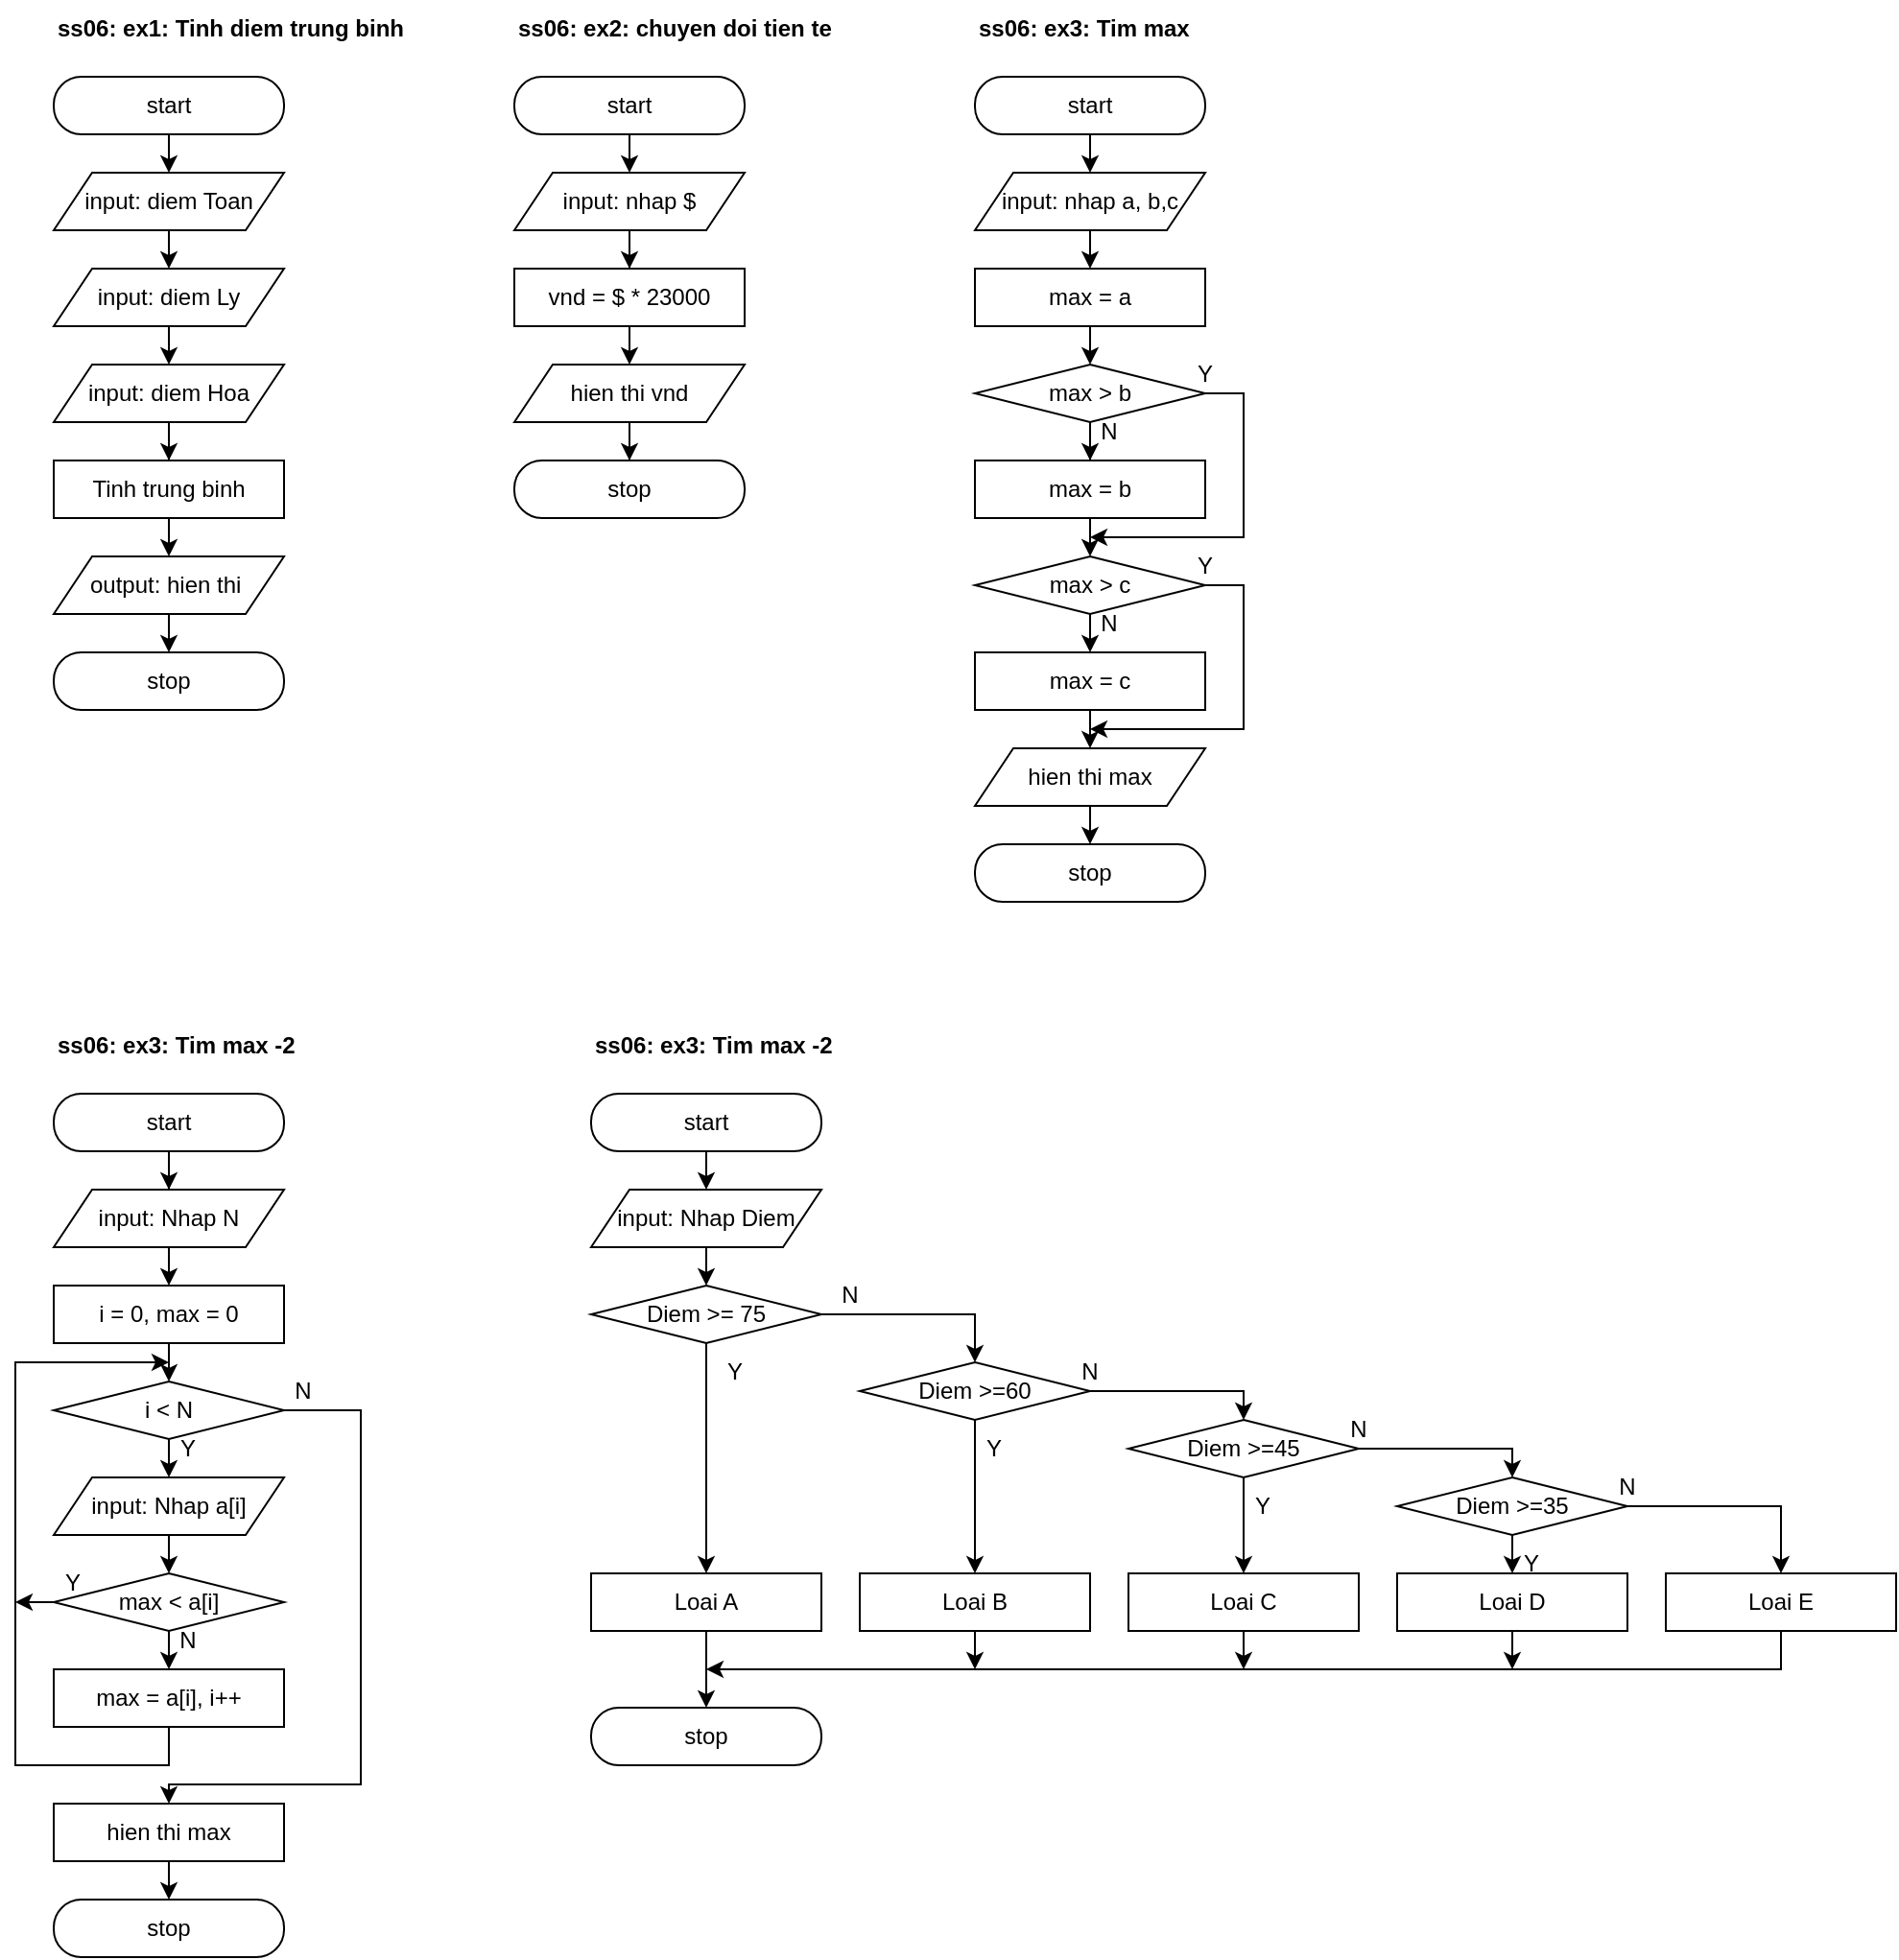 <mxfile version="20.8.3" type="device"><diagram id="CY7WXjLHDMAFMhHJ92FJ" name="Page-1"><mxGraphModel dx="1434" dy="788" grid="1" gridSize="10" guides="1" tooltips="1" connect="1" arrows="1" fold="1" page="1" pageScale="1" pageWidth="850" pageHeight="1100" background="#ffffff" math="0" shadow="0"><root><mxCell id="0"/><mxCell id="1" parent="0"/><mxCell id="NSVYhiQCJTaDWFPJ_9ul-1" value="ss06: ex1: Tinh diem trung binh" style="text;html=1;strokeColor=none;fillColor=none;align=left;verticalAlign=middle;whiteSpace=wrap;rounded=0;fontStyle=1" parent="1" vertex="1"><mxGeometry x="40" y="40" width="190" height="30" as="geometry"/></mxCell><mxCell id="NSVYhiQCJTaDWFPJ_9ul-10" style="edgeStyle=orthogonalEdgeStyle;rounded=0;orthogonalLoop=1;jettySize=auto;html=1;exitX=0.5;exitY=1;exitDx=0;exitDy=0;entryX=0.5;entryY=0;entryDx=0;entryDy=0;" parent="1" source="NSVYhiQCJTaDWFPJ_9ul-3" target="NSVYhiQCJTaDWFPJ_9ul-4" edge="1"><mxGeometry relative="1" as="geometry"/></mxCell><mxCell id="NSVYhiQCJTaDWFPJ_9ul-3" value="start" style="rounded=1;whiteSpace=wrap;html=1;arcSize=48;" parent="1" vertex="1"><mxGeometry x="40" y="80" width="120" height="30" as="geometry"/></mxCell><mxCell id="NSVYhiQCJTaDWFPJ_9ul-11" style="edgeStyle=orthogonalEdgeStyle;rounded=0;orthogonalLoop=1;jettySize=auto;html=1;exitX=0.5;exitY=1;exitDx=0;exitDy=0;entryX=0.5;entryY=0;entryDx=0;entryDy=0;" parent="1" source="NSVYhiQCJTaDWFPJ_9ul-4" target="NSVYhiQCJTaDWFPJ_9ul-5" edge="1"><mxGeometry relative="1" as="geometry"/></mxCell><mxCell id="NSVYhiQCJTaDWFPJ_9ul-4" value="input: diem Toan" style="shape=parallelogram;perimeter=parallelogramPerimeter;whiteSpace=wrap;html=1;fixedSize=1;" parent="1" vertex="1"><mxGeometry x="40" y="130" width="120" height="30" as="geometry"/></mxCell><mxCell id="NSVYhiQCJTaDWFPJ_9ul-12" style="edgeStyle=orthogonalEdgeStyle;rounded=0;orthogonalLoop=1;jettySize=auto;html=1;exitX=0.5;exitY=1;exitDx=0;exitDy=0;entryX=0.5;entryY=0;entryDx=0;entryDy=0;" parent="1" source="NSVYhiQCJTaDWFPJ_9ul-5" target="NSVYhiQCJTaDWFPJ_9ul-6" edge="1"><mxGeometry relative="1" as="geometry"/></mxCell><mxCell id="NSVYhiQCJTaDWFPJ_9ul-5" value="input: diem Ly" style="shape=parallelogram;perimeter=parallelogramPerimeter;whiteSpace=wrap;html=1;fixedSize=1;" parent="1" vertex="1"><mxGeometry x="40" y="180" width="120" height="30" as="geometry"/></mxCell><mxCell id="NSVYhiQCJTaDWFPJ_9ul-13" style="edgeStyle=orthogonalEdgeStyle;rounded=0;orthogonalLoop=1;jettySize=auto;html=1;exitX=0.5;exitY=1;exitDx=0;exitDy=0;" parent="1" source="NSVYhiQCJTaDWFPJ_9ul-6" target="NSVYhiQCJTaDWFPJ_9ul-7" edge="1"><mxGeometry relative="1" as="geometry"/></mxCell><mxCell id="NSVYhiQCJTaDWFPJ_9ul-6" value="input: diem Hoa" style="shape=parallelogram;perimeter=parallelogramPerimeter;whiteSpace=wrap;html=1;fixedSize=1;" parent="1" vertex="1"><mxGeometry x="40" y="230" width="120" height="30" as="geometry"/></mxCell><mxCell id="NSVYhiQCJTaDWFPJ_9ul-14" style="edgeStyle=orthogonalEdgeStyle;rounded=0;orthogonalLoop=1;jettySize=auto;html=1;exitX=0.5;exitY=1;exitDx=0;exitDy=0;entryX=0.5;entryY=0;entryDx=0;entryDy=0;" parent="1" source="NSVYhiQCJTaDWFPJ_9ul-7" target="NSVYhiQCJTaDWFPJ_9ul-8" edge="1"><mxGeometry relative="1" as="geometry"/></mxCell><mxCell id="NSVYhiQCJTaDWFPJ_9ul-7" value="Tinh trung binh" style="rounded=0;whiteSpace=wrap;html=1;" parent="1" vertex="1"><mxGeometry x="40" y="280" width="120" height="30" as="geometry"/></mxCell><mxCell id="NSVYhiQCJTaDWFPJ_9ul-15" style="edgeStyle=orthogonalEdgeStyle;rounded=0;orthogonalLoop=1;jettySize=auto;html=1;exitX=0.5;exitY=1;exitDx=0;exitDy=0;entryX=0.5;entryY=0;entryDx=0;entryDy=0;" parent="1" source="NSVYhiQCJTaDWFPJ_9ul-8" target="NSVYhiQCJTaDWFPJ_9ul-9" edge="1"><mxGeometry relative="1" as="geometry"/></mxCell><mxCell id="NSVYhiQCJTaDWFPJ_9ul-8" value="output: hien thi&amp;nbsp;" style="shape=parallelogram;perimeter=parallelogramPerimeter;whiteSpace=wrap;html=1;fixedSize=1;" parent="1" vertex="1"><mxGeometry x="40" y="330" width="120" height="30" as="geometry"/></mxCell><mxCell id="NSVYhiQCJTaDWFPJ_9ul-9" value="stop" style="rounded=1;whiteSpace=wrap;html=1;arcSize=48;" parent="1" vertex="1"><mxGeometry x="40" y="380" width="120" height="30" as="geometry"/></mxCell><mxCell id="NSVYhiQCJTaDWFPJ_9ul-16" value="ss06: ex2: chuyen doi tien te" style="text;html=1;strokeColor=none;fillColor=none;align=left;verticalAlign=middle;whiteSpace=wrap;rounded=0;fontStyle=1" parent="1" vertex="1"><mxGeometry x="280" y="40" width="190" height="30" as="geometry"/></mxCell><mxCell id="NSVYhiQCJTaDWFPJ_9ul-22" style="edgeStyle=orthogonalEdgeStyle;rounded=0;orthogonalLoop=1;jettySize=auto;html=1;exitX=0.5;exitY=1;exitDx=0;exitDy=0;entryX=0.5;entryY=0;entryDx=0;entryDy=0;" parent="1" source="NSVYhiQCJTaDWFPJ_9ul-17" target="NSVYhiQCJTaDWFPJ_9ul-18" edge="1"><mxGeometry relative="1" as="geometry"/></mxCell><mxCell id="NSVYhiQCJTaDWFPJ_9ul-17" value="start" style="rounded=1;whiteSpace=wrap;html=1;arcSize=48;" parent="1" vertex="1"><mxGeometry x="280" y="80" width="120" height="30" as="geometry"/></mxCell><mxCell id="NSVYhiQCJTaDWFPJ_9ul-23" style="edgeStyle=orthogonalEdgeStyle;rounded=0;orthogonalLoop=1;jettySize=auto;html=1;exitX=0.5;exitY=1;exitDx=0;exitDy=0;" parent="1" source="NSVYhiQCJTaDWFPJ_9ul-18" target="NSVYhiQCJTaDWFPJ_9ul-19" edge="1"><mxGeometry relative="1" as="geometry"/></mxCell><mxCell id="NSVYhiQCJTaDWFPJ_9ul-18" value="input: nhap $" style="shape=parallelogram;perimeter=parallelogramPerimeter;whiteSpace=wrap;html=1;fixedSize=1;" parent="1" vertex="1"><mxGeometry x="280" y="130" width="120" height="30" as="geometry"/></mxCell><mxCell id="NSVYhiQCJTaDWFPJ_9ul-24" style="edgeStyle=orthogonalEdgeStyle;rounded=0;orthogonalLoop=1;jettySize=auto;html=1;exitX=0.5;exitY=1;exitDx=0;exitDy=0;entryX=0.5;entryY=0;entryDx=0;entryDy=0;" parent="1" source="NSVYhiQCJTaDWFPJ_9ul-19" target="NSVYhiQCJTaDWFPJ_9ul-20" edge="1"><mxGeometry relative="1" as="geometry"/></mxCell><mxCell id="NSVYhiQCJTaDWFPJ_9ul-19" value="vnd = $ * 23000" style="rounded=0;whiteSpace=wrap;html=1;" parent="1" vertex="1"><mxGeometry x="280" y="180" width="120" height="30" as="geometry"/></mxCell><mxCell id="NSVYhiQCJTaDWFPJ_9ul-25" style="edgeStyle=orthogonalEdgeStyle;rounded=0;orthogonalLoop=1;jettySize=auto;html=1;exitX=0.5;exitY=1;exitDx=0;exitDy=0;" parent="1" source="NSVYhiQCJTaDWFPJ_9ul-20" target="NSVYhiQCJTaDWFPJ_9ul-21" edge="1"><mxGeometry relative="1" as="geometry"/></mxCell><mxCell id="NSVYhiQCJTaDWFPJ_9ul-20" value="hien thi vnd" style="shape=parallelogram;perimeter=parallelogramPerimeter;whiteSpace=wrap;html=1;fixedSize=1;" parent="1" vertex="1"><mxGeometry x="280" y="230" width="120" height="30" as="geometry"/></mxCell><mxCell id="NSVYhiQCJTaDWFPJ_9ul-21" value="stop" style="rounded=1;whiteSpace=wrap;html=1;arcSize=48;" parent="1" vertex="1"><mxGeometry x="280" y="280" width="120" height="30" as="geometry"/></mxCell><mxCell id="NSVYhiQCJTaDWFPJ_9ul-26" value="ss06: ex3: Tim max" style="text;html=1;strokeColor=none;fillColor=none;align=left;verticalAlign=middle;whiteSpace=wrap;rounded=0;fontStyle=1" parent="1" vertex="1"><mxGeometry x="520" y="40" width="190" height="30" as="geometry"/></mxCell><mxCell id="NSVYhiQCJTaDWFPJ_9ul-36" style="edgeStyle=orthogonalEdgeStyle;rounded=0;orthogonalLoop=1;jettySize=auto;html=1;exitX=0.5;exitY=1;exitDx=0;exitDy=0;entryX=0.5;entryY=0;entryDx=0;entryDy=0;" parent="1" source="NSVYhiQCJTaDWFPJ_9ul-27" target="NSVYhiQCJTaDWFPJ_9ul-28" edge="1"><mxGeometry relative="1" as="geometry"/></mxCell><mxCell id="NSVYhiQCJTaDWFPJ_9ul-27" value="start" style="rounded=1;whiteSpace=wrap;html=1;arcSize=48;" parent="1" vertex="1"><mxGeometry x="520" y="80" width="120" height="30" as="geometry"/></mxCell><mxCell id="NSVYhiQCJTaDWFPJ_9ul-37" style="edgeStyle=orthogonalEdgeStyle;rounded=0;orthogonalLoop=1;jettySize=auto;html=1;exitX=0.5;exitY=1;exitDx=0;exitDy=0;entryX=0.5;entryY=0;entryDx=0;entryDy=0;" parent="1" source="NSVYhiQCJTaDWFPJ_9ul-28" target="NSVYhiQCJTaDWFPJ_9ul-29" edge="1"><mxGeometry relative="1" as="geometry"/></mxCell><mxCell id="NSVYhiQCJTaDWFPJ_9ul-28" value="input: nhap a, b,c" style="shape=parallelogram;perimeter=parallelogramPerimeter;whiteSpace=wrap;html=1;fixedSize=1;" parent="1" vertex="1"><mxGeometry x="520" y="130" width="120" height="30" as="geometry"/></mxCell><mxCell id="NSVYhiQCJTaDWFPJ_9ul-38" style="edgeStyle=orthogonalEdgeStyle;rounded=0;orthogonalLoop=1;jettySize=auto;html=1;exitX=0.5;exitY=1;exitDx=0;exitDy=0;entryX=0.5;entryY=0;entryDx=0;entryDy=0;" parent="1" source="NSVYhiQCJTaDWFPJ_9ul-29" target="NSVYhiQCJTaDWFPJ_9ul-30" edge="1"><mxGeometry relative="1" as="geometry"/></mxCell><mxCell id="NSVYhiQCJTaDWFPJ_9ul-29" value="max = a" style="rounded=0;whiteSpace=wrap;html=1;" parent="1" vertex="1"><mxGeometry x="520" y="180" width="120" height="30" as="geometry"/></mxCell><mxCell id="NSVYhiQCJTaDWFPJ_9ul-39" style="edgeStyle=orthogonalEdgeStyle;rounded=0;orthogonalLoop=1;jettySize=auto;html=1;exitX=0.5;exitY=1;exitDx=0;exitDy=0;" parent="1" source="NSVYhiQCJTaDWFPJ_9ul-30" target="NSVYhiQCJTaDWFPJ_9ul-32" edge="1"><mxGeometry relative="1" as="geometry"/></mxCell><mxCell id="NSVYhiQCJTaDWFPJ_9ul-44" style="edgeStyle=orthogonalEdgeStyle;rounded=0;orthogonalLoop=1;jettySize=auto;html=1;" parent="1" source="NSVYhiQCJTaDWFPJ_9ul-30" edge="1"><mxGeometry relative="1" as="geometry"><mxPoint x="580" y="320" as="targetPoint"/><Array as="points"><mxPoint x="660" y="245"/><mxPoint x="660" y="320"/></Array></mxGeometry></mxCell><mxCell id="NSVYhiQCJTaDWFPJ_9ul-30" value="max &amp;gt; b" style="rhombus;whiteSpace=wrap;html=1;" parent="1" vertex="1"><mxGeometry x="520" y="230" width="120" height="30" as="geometry"/></mxCell><mxCell id="NSVYhiQCJTaDWFPJ_9ul-41" style="edgeStyle=orthogonalEdgeStyle;rounded=0;orthogonalLoop=1;jettySize=auto;html=1;exitX=0.5;exitY=1;exitDx=0;exitDy=0;entryX=0.5;entryY=0;entryDx=0;entryDy=0;" parent="1" source="NSVYhiQCJTaDWFPJ_9ul-31" target="NSVYhiQCJTaDWFPJ_9ul-33" edge="1"><mxGeometry relative="1" as="geometry"/></mxCell><mxCell id="NSVYhiQCJTaDWFPJ_9ul-45" style="edgeStyle=orthogonalEdgeStyle;rounded=0;orthogonalLoop=1;jettySize=auto;html=1;" parent="1" source="NSVYhiQCJTaDWFPJ_9ul-31" edge="1"><mxGeometry relative="1" as="geometry"><mxPoint x="580" y="420" as="targetPoint"/><Array as="points"><mxPoint x="660" y="345"/><mxPoint x="660" y="420"/></Array></mxGeometry></mxCell><mxCell id="NSVYhiQCJTaDWFPJ_9ul-31" value="max &amp;gt; c" style="rhombus;whiteSpace=wrap;html=1;" parent="1" vertex="1"><mxGeometry x="520" y="330" width="120" height="30" as="geometry"/></mxCell><mxCell id="NSVYhiQCJTaDWFPJ_9ul-40" style="edgeStyle=orthogonalEdgeStyle;rounded=0;orthogonalLoop=1;jettySize=auto;html=1;exitX=0.5;exitY=1;exitDx=0;exitDy=0;entryX=0.5;entryY=0;entryDx=0;entryDy=0;" parent="1" source="NSVYhiQCJTaDWFPJ_9ul-32" target="NSVYhiQCJTaDWFPJ_9ul-31" edge="1"><mxGeometry relative="1" as="geometry"/></mxCell><mxCell id="NSVYhiQCJTaDWFPJ_9ul-32" value="max = b" style="rounded=0;whiteSpace=wrap;html=1;" parent="1" vertex="1"><mxGeometry x="520" y="280" width="120" height="30" as="geometry"/></mxCell><mxCell id="NSVYhiQCJTaDWFPJ_9ul-42" style="edgeStyle=orthogonalEdgeStyle;rounded=0;orthogonalLoop=1;jettySize=auto;html=1;exitX=0.5;exitY=1;exitDx=0;exitDy=0;entryX=0.5;entryY=0;entryDx=0;entryDy=0;" parent="1" source="NSVYhiQCJTaDWFPJ_9ul-33" target="NSVYhiQCJTaDWFPJ_9ul-34" edge="1"><mxGeometry relative="1" as="geometry"/></mxCell><mxCell id="NSVYhiQCJTaDWFPJ_9ul-33" value="max = c" style="rounded=0;whiteSpace=wrap;html=1;" parent="1" vertex="1"><mxGeometry x="520" y="380" width="120" height="30" as="geometry"/></mxCell><mxCell id="NSVYhiQCJTaDWFPJ_9ul-43" style="edgeStyle=orthogonalEdgeStyle;rounded=0;orthogonalLoop=1;jettySize=auto;html=1;exitX=0.5;exitY=1;exitDx=0;exitDy=0;entryX=0.5;entryY=0;entryDx=0;entryDy=0;" parent="1" source="NSVYhiQCJTaDWFPJ_9ul-34" target="NSVYhiQCJTaDWFPJ_9ul-35" edge="1"><mxGeometry relative="1" as="geometry"/></mxCell><mxCell id="NSVYhiQCJTaDWFPJ_9ul-34" value="hien thi max" style="shape=parallelogram;perimeter=parallelogramPerimeter;whiteSpace=wrap;html=1;fixedSize=1;" parent="1" vertex="1"><mxGeometry x="520" y="430" width="120" height="30" as="geometry"/></mxCell><mxCell id="NSVYhiQCJTaDWFPJ_9ul-35" value="stop" style="rounded=1;whiteSpace=wrap;html=1;arcSize=48;" parent="1" vertex="1"><mxGeometry x="520" y="480" width="120" height="30" as="geometry"/></mxCell><mxCell id="NSVYhiQCJTaDWFPJ_9ul-46" value="ss06: ex3: Tim max -2" style="text;html=1;strokeColor=none;fillColor=none;align=left;verticalAlign=middle;whiteSpace=wrap;rounded=0;fontStyle=1" parent="1" vertex="1"><mxGeometry x="40" y="570" width="190" height="30" as="geometry"/></mxCell><mxCell id="NSVYhiQCJTaDWFPJ_9ul-56" style="edgeStyle=orthogonalEdgeStyle;rounded=0;orthogonalLoop=1;jettySize=auto;html=1;exitX=0.5;exitY=1;exitDx=0;exitDy=0;" parent="1" source="NSVYhiQCJTaDWFPJ_9ul-47" target="NSVYhiQCJTaDWFPJ_9ul-48" edge="1"><mxGeometry relative="1" as="geometry"/></mxCell><mxCell id="NSVYhiQCJTaDWFPJ_9ul-47" value="start" style="rounded=1;whiteSpace=wrap;html=1;arcSize=48;" parent="1" vertex="1"><mxGeometry x="40" y="610" width="120" height="30" as="geometry"/></mxCell><mxCell id="NSVYhiQCJTaDWFPJ_9ul-57" style="edgeStyle=orthogonalEdgeStyle;rounded=0;orthogonalLoop=1;jettySize=auto;html=1;exitX=0.5;exitY=1;exitDx=0;exitDy=0;entryX=0.5;entryY=0;entryDx=0;entryDy=0;" parent="1" source="NSVYhiQCJTaDWFPJ_9ul-48" target="NSVYhiQCJTaDWFPJ_9ul-49" edge="1"><mxGeometry relative="1" as="geometry"/></mxCell><mxCell id="NSVYhiQCJTaDWFPJ_9ul-48" value="input: Nhap N" style="shape=parallelogram;perimeter=parallelogramPerimeter;whiteSpace=wrap;html=1;fixedSize=1;" parent="1" vertex="1"><mxGeometry x="40" y="660" width="120" height="30" as="geometry"/></mxCell><mxCell id="NSVYhiQCJTaDWFPJ_9ul-58" style="edgeStyle=orthogonalEdgeStyle;rounded=0;orthogonalLoop=1;jettySize=auto;html=1;exitX=0.5;exitY=1;exitDx=0;exitDy=0;entryX=0.5;entryY=0;entryDx=0;entryDy=0;" parent="1" source="NSVYhiQCJTaDWFPJ_9ul-49" target="NSVYhiQCJTaDWFPJ_9ul-50" edge="1"><mxGeometry relative="1" as="geometry"/></mxCell><mxCell id="NSVYhiQCJTaDWFPJ_9ul-49" value="i = 0, max = 0" style="rounded=0;whiteSpace=wrap;html=1;" parent="1" vertex="1"><mxGeometry x="40" y="710" width="120" height="30" as="geometry"/></mxCell><mxCell id="NSVYhiQCJTaDWFPJ_9ul-59" style="edgeStyle=orthogonalEdgeStyle;rounded=0;orthogonalLoop=1;jettySize=auto;html=1;exitX=0.5;exitY=1;exitDx=0;exitDy=0;entryX=0.5;entryY=0;entryDx=0;entryDy=0;" parent="1" source="NSVYhiQCJTaDWFPJ_9ul-50" target="NSVYhiQCJTaDWFPJ_9ul-51" edge="1"><mxGeometry relative="1" as="geometry"/></mxCell><mxCell id="NSVYhiQCJTaDWFPJ_9ul-64" style="edgeStyle=orthogonalEdgeStyle;rounded=0;orthogonalLoop=1;jettySize=auto;html=1;entryX=0.5;entryY=0;entryDx=0;entryDy=0;" parent="1" source="NSVYhiQCJTaDWFPJ_9ul-50" target="NSVYhiQCJTaDWFPJ_9ul-54" edge="1"><mxGeometry relative="1" as="geometry"><mxPoint x="100" y="960" as="targetPoint"/><Array as="points"><mxPoint x="200" y="775"/><mxPoint x="200" y="970"/><mxPoint x="100" y="970"/></Array></mxGeometry></mxCell><mxCell id="NSVYhiQCJTaDWFPJ_9ul-50" value="i &amp;lt; N" style="rhombus;whiteSpace=wrap;html=1;" parent="1" vertex="1"><mxGeometry x="40" y="760" width="120" height="30" as="geometry"/></mxCell><mxCell id="NSVYhiQCJTaDWFPJ_9ul-60" style="edgeStyle=orthogonalEdgeStyle;rounded=0;orthogonalLoop=1;jettySize=auto;html=1;exitX=0.5;exitY=1;exitDx=0;exitDy=0;entryX=0.5;entryY=0;entryDx=0;entryDy=0;" parent="1" source="NSVYhiQCJTaDWFPJ_9ul-51" target="NSVYhiQCJTaDWFPJ_9ul-52" edge="1"><mxGeometry relative="1" as="geometry"/></mxCell><mxCell id="NSVYhiQCJTaDWFPJ_9ul-51" value="input: Nhap a[i]" style="shape=parallelogram;perimeter=parallelogramPerimeter;whiteSpace=wrap;html=1;fixedSize=1;" parent="1" vertex="1"><mxGeometry x="40" y="810" width="120" height="30" as="geometry"/></mxCell><mxCell id="NSVYhiQCJTaDWFPJ_9ul-61" style="edgeStyle=orthogonalEdgeStyle;rounded=0;orthogonalLoop=1;jettySize=auto;html=1;exitX=0.5;exitY=1;exitDx=0;exitDy=0;entryX=0.5;entryY=0;entryDx=0;entryDy=0;" parent="1" source="NSVYhiQCJTaDWFPJ_9ul-52" target="NSVYhiQCJTaDWFPJ_9ul-53" edge="1"><mxGeometry relative="1" as="geometry"/></mxCell><mxCell id="NSVYhiQCJTaDWFPJ_9ul-66" style="edgeStyle=orthogonalEdgeStyle;rounded=0;orthogonalLoop=1;jettySize=auto;html=1;exitX=0;exitY=0.5;exitDx=0;exitDy=0;" parent="1" source="NSVYhiQCJTaDWFPJ_9ul-52" edge="1"><mxGeometry relative="1" as="geometry"><mxPoint x="20" y="875" as="targetPoint"/></mxGeometry></mxCell><mxCell id="NSVYhiQCJTaDWFPJ_9ul-52" value="max &amp;lt; a[i]" style="rhombus;whiteSpace=wrap;html=1;" parent="1" vertex="1"><mxGeometry x="40" y="860" width="120" height="30" as="geometry"/></mxCell><mxCell id="NSVYhiQCJTaDWFPJ_9ul-65" style="edgeStyle=orthogonalEdgeStyle;rounded=0;orthogonalLoop=1;jettySize=auto;html=1;exitX=0.5;exitY=1;exitDx=0;exitDy=0;" parent="1" source="NSVYhiQCJTaDWFPJ_9ul-53" edge="1"><mxGeometry relative="1" as="geometry"><mxPoint x="100" y="750" as="targetPoint"/><Array as="points"><mxPoint x="100" y="960"/><mxPoint x="20" y="960"/><mxPoint x="20" y="750"/></Array></mxGeometry></mxCell><mxCell id="NSVYhiQCJTaDWFPJ_9ul-53" value="max = a[i], i++" style="rounded=0;whiteSpace=wrap;html=1;" parent="1" vertex="1"><mxGeometry x="40" y="910" width="120" height="30" as="geometry"/></mxCell><mxCell id="NSVYhiQCJTaDWFPJ_9ul-63" style="edgeStyle=orthogonalEdgeStyle;rounded=0;orthogonalLoop=1;jettySize=auto;html=1;exitX=0.5;exitY=1;exitDx=0;exitDy=0;entryX=0.5;entryY=0;entryDx=0;entryDy=0;" parent="1" source="NSVYhiQCJTaDWFPJ_9ul-54" target="NSVYhiQCJTaDWFPJ_9ul-55" edge="1"><mxGeometry relative="1" as="geometry"/></mxCell><mxCell id="NSVYhiQCJTaDWFPJ_9ul-54" value="hien thi max" style="rounded=0;whiteSpace=wrap;html=1;" parent="1" vertex="1"><mxGeometry x="40" y="980" width="120" height="30" as="geometry"/></mxCell><mxCell id="NSVYhiQCJTaDWFPJ_9ul-55" value="stop" style="rounded=1;whiteSpace=wrap;html=1;arcSize=48;" parent="1" vertex="1"><mxGeometry x="40" y="1030" width="120" height="30" as="geometry"/></mxCell><mxCell id="NSVYhiQCJTaDWFPJ_9ul-67" value="N" style="text;html=1;strokeColor=none;fillColor=none;align=center;verticalAlign=middle;whiteSpace=wrap;rounded=0;" parent="1" vertex="1"><mxGeometry x="140" y="750" width="60" height="30" as="geometry"/></mxCell><mxCell id="NSVYhiQCJTaDWFPJ_9ul-68" value="N" style="text;html=1;strokeColor=none;fillColor=none;align=center;verticalAlign=middle;whiteSpace=wrap;rounded=0;" parent="1" vertex="1"><mxGeometry x="80" y="880" width="60" height="30" as="geometry"/></mxCell><mxCell id="NSVYhiQCJTaDWFPJ_9ul-69" value="Y" style="text;html=1;strokeColor=none;fillColor=none;align=center;verticalAlign=middle;whiteSpace=wrap;rounded=0;" parent="1" vertex="1"><mxGeometry x="80" y="780" width="60" height="30" as="geometry"/></mxCell><mxCell id="NSVYhiQCJTaDWFPJ_9ul-70" value="Y" style="text;html=1;strokeColor=none;fillColor=none;align=center;verticalAlign=middle;whiteSpace=wrap;rounded=0;" parent="1" vertex="1"><mxGeometry x="20" y="850" width="60" height="30" as="geometry"/></mxCell><mxCell id="NSVYhiQCJTaDWFPJ_9ul-71" value="Y" style="text;html=1;strokeColor=none;fillColor=none;align=center;verticalAlign=middle;whiteSpace=wrap;rounded=0;" parent="1" vertex="1"><mxGeometry x="610" y="220" width="60" height="30" as="geometry"/></mxCell><mxCell id="NSVYhiQCJTaDWFPJ_9ul-72" value="Y" style="text;html=1;strokeColor=none;fillColor=none;align=center;verticalAlign=middle;whiteSpace=wrap;rounded=0;" parent="1" vertex="1"><mxGeometry x="610" y="320" width="60" height="30" as="geometry"/></mxCell><mxCell id="NSVYhiQCJTaDWFPJ_9ul-73" value="N" style="text;html=1;strokeColor=none;fillColor=none;align=center;verticalAlign=middle;whiteSpace=wrap;rounded=0;" parent="1" vertex="1"><mxGeometry x="560" y="250" width="60" height="30" as="geometry"/></mxCell><mxCell id="NSVYhiQCJTaDWFPJ_9ul-74" value="N" style="text;html=1;strokeColor=none;fillColor=none;align=center;verticalAlign=middle;whiteSpace=wrap;rounded=0;" parent="1" vertex="1"><mxGeometry x="560" y="350" width="60" height="30" as="geometry"/></mxCell><mxCell id="NSVYhiQCJTaDWFPJ_9ul-75" value="ss06: ex3: Tim max -2" style="text;html=1;strokeColor=none;fillColor=none;align=left;verticalAlign=middle;whiteSpace=wrap;rounded=0;fontStyle=1" parent="1" vertex="1"><mxGeometry x="320" y="570" width="190" height="30" as="geometry"/></mxCell><mxCell id="NSVYhiQCJTaDWFPJ_9ul-87" style="edgeStyle=orthogonalEdgeStyle;rounded=0;orthogonalLoop=1;jettySize=auto;html=1;exitX=0.5;exitY=1;exitDx=0;exitDy=0;entryX=0.5;entryY=0;entryDx=0;entryDy=0;" parent="1" source="NSVYhiQCJTaDWFPJ_9ul-76" target="NSVYhiQCJTaDWFPJ_9ul-77" edge="1"><mxGeometry relative="1" as="geometry"/></mxCell><mxCell id="NSVYhiQCJTaDWFPJ_9ul-76" value="start" style="rounded=1;whiteSpace=wrap;html=1;arcSize=48;" parent="1" vertex="1"><mxGeometry x="320" y="610" width="120" height="30" as="geometry"/></mxCell><mxCell id="NSVYhiQCJTaDWFPJ_9ul-88" style="edgeStyle=orthogonalEdgeStyle;rounded=0;orthogonalLoop=1;jettySize=auto;html=1;exitX=0.5;exitY=1;exitDx=0;exitDy=0;entryX=0.5;entryY=0;entryDx=0;entryDy=0;" parent="1" source="NSVYhiQCJTaDWFPJ_9ul-77" target="NSVYhiQCJTaDWFPJ_9ul-78" edge="1"><mxGeometry relative="1" as="geometry"/></mxCell><mxCell id="NSVYhiQCJTaDWFPJ_9ul-77" value="input: Nhap Diem" style="shape=parallelogram;perimeter=parallelogramPerimeter;whiteSpace=wrap;html=1;fixedSize=1;" parent="1" vertex="1"><mxGeometry x="320" y="660" width="120" height="30" as="geometry"/></mxCell><mxCell id="NSVYhiQCJTaDWFPJ_9ul-89" style="edgeStyle=orthogonalEdgeStyle;rounded=0;orthogonalLoop=1;jettySize=auto;html=1;exitX=0.5;exitY=1;exitDx=0;exitDy=0;entryX=0.5;entryY=0;entryDx=0;entryDy=0;" parent="1" source="NSVYhiQCJTaDWFPJ_9ul-78" target="NSVYhiQCJTaDWFPJ_9ul-86" edge="1"><mxGeometry relative="1" as="geometry"/></mxCell><mxCell id="NSVYhiQCJTaDWFPJ_9ul-93" style="edgeStyle=orthogonalEdgeStyle;rounded=0;orthogonalLoop=1;jettySize=auto;html=1;entryX=0.5;entryY=0;entryDx=0;entryDy=0;" parent="1" source="NSVYhiQCJTaDWFPJ_9ul-78" target="NSVYhiQCJTaDWFPJ_9ul-79" edge="1"><mxGeometry relative="1" as="geometry"/></mxCell><mxCell id="NSVYhiQCJTaDWFPJ_9ul-78" value="Diem &amp;gt;= 75" style="rhombus;whiteSpace=wrap;html=1;" parent="1" vertex="1"><mxGeometry x="320" y="710" width="120" height="30" as="geometry"/></mxCell><mxCell id="NSVYhiQCJTaDWFPJ_9ul-90" style="edgeStyle=orthogonalEdgeStyle;rounded=0;orthogonalLoop=1;jettySize=auto;html=1;exitX=0.5;exitY=1;exitDx=0;exitDy=0;entryX=0.5;entryY=0;entryDx=0;entryDy=0;" parent="1" source="NSVYhiQCJTaDWFPJ_9ul-79" target="NSVYhiQCJTaDWFPJ_9ul-85" edge="1"><mxGeometry relative="1" as="geometry"/></mxCell><mxCell id="NSVYhiQCJTaDWFPJ_9ul-94" style="edgeStyle=orthogonalEdgeStyle;rounded=0;orthogonalLoop=1;jettySize=auto;html=1;entryX=0.5;entryY=0;entryDx=0;entryDy=0;" parent="1" source="NSVYhiQCJTaDWFPJ_9ul-79" target="NSVYhiQCJTaDWFPJ_9ul-80" edge="1"><mxGeometry relative="1" as="geometry"><Array as="points"><mxPoint x="660" y="765"/></Array></mxGeometry></mxCell><mxCell id="NSVYhiQCJTaDWFPJ_9ul-79" value="Diem &amp;gt;=60" style="rhombus;whiteSpace=wrap;html=1;" parent="1" vertex="1"><mxGeometry x="460" y="750" width="120" height="30" as="geometry"/></mxCell><mxCell id="NSVYhiQCJTaDWFPJ_9ul-91" style="edgeStyle=orthogonalEdgeStyle;rounded=0;orthogonalLoop=1;jettySize=auto;html=1;exitX=0.5;exitY=1;exitDx=0;exitDy=0;entryX=0.5;entryY=0;entryDx=0;entryDy=0;" parent="1" source="NSVYhiQCJTaDWFPJ_9ul-80" target="NSVYhiQCJTaDWFPJ_9ul-84" edge="1"><mxGeometry relative="1" as="geometry"/></mxCell><mxCell id="NSVYhiQCJTaDWFPJ_9ul-95" style="edgeStyle=orthogonalEdgeStyle;rounded=0;orthogonalLoop=1;jettySize=auto;html=1;entryX=0.5;entryY=0;entryDx=0;entryDy=0;" parent="1" source="NSVYhiQCJTaDWFPJ_9ul-80" target="NSVYhiQCJTaDWFPJ_9ul-81" edge="1"><mxGeometry relative="1" as="geometry"><Array as="points"><mxPoint x="800" y="795"/></Array></mxGeometry></mxCell><mxCell id="NSVYhiQCJTaDWFPJ_9ul-80" value="Diem &amp;gt;=45" style="rhombus;whiteSpace=wrap;html=1;" parent="1" vertex="1"><mxGeometry x="600" y="780" width="120" height="30" as="geometry"/></mxCell><mxCell id="NSVYhiQCJTaDWFPJ_9ul-92" style="edgeStyle=orthogonalEdgeStyle;rounded=0;orthogonalLoop=1;jettySize=auto;html=1;exitX=0.5;exitY=1;exitDx=0;exitDy=0;entryX=0.5;entryY=0;entryDx=0;entryDy=0;" parent="1" source="NSVYhiQCJTaDWFPJ_9ul-81" target="NSVYhiQCJTaDWFPJ_9ul-83" edge="1"><mxGeometry relative="1" as="geometry"/></mxCell><mxCell id="NSVYhiQCJTaDWFPJ_9ul-96" style="edgeStyle=orthogonalEdgeStyle;rounded=0;orthogonalLoop=1;jettySize=auto;html=1;" parent="1" source="NSVYhiQCJTaDWFPJ_9ul-81" target="NSVYhiQCJTaDWFPJ_9ul-82" edge="1"><mxGeometry relative="1" as="geometry"/></mxCell><mxCell id="NSVYhiQCJTaDWFPJ_9ul-81" value="Diem &amp;gt;=35" style="rhombus;whiteSpace=wrap;html=1;" parent="1" vertex="1"><mxGeometry x="740" y="810" width="120" height="30" as="geometry"/></mxCell><mxCell id="NSVYhiQCJTaDWFPJ_9ul-99" style="edgeStyle=orthogonalEdgeStyle;rounded=0;orthogonalLoop=1;jettySize=auto;html=1;exitX=0.5;exitY=1;exitDx=0;exitDy=0;" parent="1" source="NSVYhiQCJTaDWFPJ_9ul-82" edge="1"><mxGeometry relative="1" as="geometry"><mxPoint x="380" y="910" as="targetPoint"/><Array as="points"><mxPoint x="940" y="910"/></Array></mxGeometry></mxCell><mxCell id="NSVYhiQCJTaDWFPJ_9ul-82" value="Loai E" style="rounded=0;whiteSpace=wrap;html=1;" parent="1" vertex="1"><mxGeometry x="880" y="860" width="120" height="30" as="geometry"/></mxCell><mxCell id="NSVYhiQCJTaDWFPJ_9ul-102" style="edgeStyle=orthogonalEdgeStyle;rounded=0;orthogonalLoop=1;jettySize=auto;html=1;exitX=0.5;exitY=1;exitDx=0;exitDy=0;" parent="1" source="NSVYhiQCJTaDWFPJ_9ul-83" edge="1"><mxGeometry relative="1" as="geometry"><mxPoint x="800" y="910" as="targetPoint"/></mxGeometry></mxCell><mxCell id="NSVYhiQCJTaDWFPJ_9ul-83" value="Loai D" style="rounded=0;whiteSpace=wrap;html=1;" parent="1" vertex="1"><mxGeometry x="740" y="860" width="120" height="30" as="geometry"/></mxCell><mxCell id="NSVYhiQCJTaDWFPJ_9ul-101" style="edgeStyle=orthogonalEdgeStyle;rounded=0;orthogonalLoop=1;jettySize=auto;html=1;exitX=0.5;exitY=1;exitDx=0;exitDy=0;" parent="1" source="NSVYhiQCJTaDWFPJ_9ul-84" edge="1"><mxGeometry relative="1" as="geometry"><mxPoint x="660" y="910" as="targetPoint"/></mxGeometry></mxCell><mxCell id="NSVYhiQCJTaDWFPJ_9ul-84" value="Loai C" style="rounded=0;whiteSpace=wrap;html=1;" parent="1" vertex="1"><mxGeometry x="600" y="860" width="120" height="30" as="geometry"/></mxCell><mxCell id="NSVYhiQCJTaDWFPJ_9ul-100" style="edgeStyle=orthogonalEdgeStyle;rounded=0;orthogonalLoop=1;jettySize=auto;html=1;exitX=0.5;exitY=1;exitDx=0;exitDy=0;" parent="1" source="NSVYhiQCJTaDWFPJ_9ul-85" edge="1"><mxGeometry relative="1" as="geometry"><mxPoint x="520" y="910" as="targetPoint"/></mxGeometry></mxCell><mxCell id="NSVYhiQCJTaDWFPJ_9ul-85" value="Loai B" style="rounded=0;whiteSpace=wrap;html=1;" parent="1" vertex="1"><mxGeometry x="460" y="860" width="120" height="30" as="geometry"/></mxCell><mxCell id="NSVYhiQCJTaDWFPJ_9ul-98" style="edgeStyle=orthogonalEdgeStyle;rounded=0;orthogonalLoop=1;jettySize=auto;html=1;exitX=0.5;exitY=1;exitDx=0;exitDy=0;" parent="1" source="NSVYhiQCJTaDWFPJ_9ul-86" target="NSVYhiQCJTaDWFPJ_9ul-97" edge="1"><mxGeometry relative="1" as="geometry"/></mxCell><mxCell id="NSVYhiQCJTaDWFPJ_9ul-86" value="Loai A" style="rounded=0;whiteSpace=wrap;html=1;" parent="1" vertex="1"><mxGeometry x="320" y="860" width="120" height="30" as="geometry"/></mxCell><mxCell id="NSVYhiQCJTaDWFPJ_9ul-97" value="stop" style="rounded=1;whiteSpace=wrap;html=1;arcSize=48;" parent="1" vertex="1"><mxGeometry x="320" y="930" width="120" height="30" as="geometry"/></mxCell><mxCell id="jkGsqxDa8pcKCyYVUtmi-1" value="N" style="text;html=1;strokeColor=none;fillColor=none;align=center;verticalAlign=middle;whiteSpace=wrap;rounded=0;" vertex="1" parent="1"><mxGeometry x="425" y="700" width="60" height="30" as="geometry"/></mxCell><mxCell id="jkGsqxDa8pcKCyYVUtmi-2" value="N" style="text;html=1;strokeColor=none;fillColor=none;align=center;verticalAlign=middle;whiteSpace=wrap;rounded=0;" vertex="1" parent="1"><mxGeometry x="550" y="740" width="60" height="30" as="geometry"/></mxCell><mxCell id="jkGsqxDa8pcKCyYVUtmi-3" value="N" style="text;html=1;strokeColor=none;fillColor=none;align=center;verticalAlign=middle;whiteSpace=wrap;rounded=0;" vertex="1" parent="1"><mxGeometry x="690" y="770" width="60" height="30" as="geometry"/></mxCell><mxCell id="jkGsqxDa8pcKCyYVUtmi-4" value="N" style="text;html=1;strokeColor=none;fillColor=none;align=center;verticalAlign=middle;whiteSpace=wrap;rounded=0;" vertex="1" parent="1"><mxGeometry x="830" y="800" width="60" height="30" as="geometry"/></mxCell><mxCell id="jkGsqxDa8pcKCyYVUtmi-5" value="Y" style="text;html=1;strokeColor=none;fillColor=none;align=center;verticalAlign=middle;whiteSpace=wrap;rounded=0;" vertex="1" parent="1"><mxGeometry x="365" y="740" width="60" height="30" as="geometry"/></mxCell><mxCell id="jkGsqxDa8pcKCyYVUtmi-6" value="Y" style="text;html=1;strokeColor=none;fillColor=none;align=center;verticalAlign=middle;whiteSpace=wrap;rounded=0;" vertex="1" parent="1"><mxGeometry x="500" y="780" width="60" height="30" as="geometry"/></mxCell><mxCell id="jkGsqxDa8pcKCyYVUtmi-7" value="Y" style="text;html=1;strokeColor=none;fillColor=none;align=center;verticalAlign=middle;whiteSpace=wrap;rounded=0;" vertex="1" parent="1"><mxGeometry x="640" y="810" width="60" height="30" as="geometry"/></mxCell><mxCell id="jkGsqxDa8pcKCyYVUtmi-8" value="Y" style="text;html=1;strokeColor=none;fillColor=none;align=center;verticalAlign=middle;whiteSpace=wrap;rounded=0;" vertex="1" parent="1"><mxGeometry x="780" y="840" width="60" height="30" as="geometry"/></mxCell></root></mxGraphModel></diagram></mxfile>
